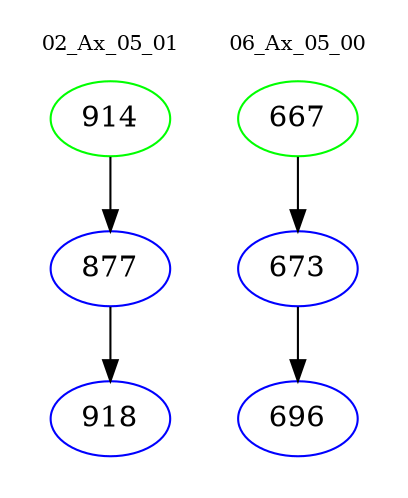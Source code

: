 digraph{
subgraph cluster_0 {
color = white
label = "02_Ax_05_01";
fontsize=10;
T0_914 [label="914", color="green"]
T0_914 -> T0_877 [color="black"]
T0_877 [label="877", color="blue"]
T0_877 -> T0_918 [color="black"]
T0_918 [label="918", color="blue"]
}
subgraph cluster_1 {
color = white
label = "06_Ax_05_00";
fontsize=10;
T1_667 [label="667", color="green"]
T1_667 -> T1_673 [color="black"]
T1_673 [label="673", color="blue"]
T1_673 -> T1_696 [color="black"]
T1_696 [label="696", color="blue"]
}
}
